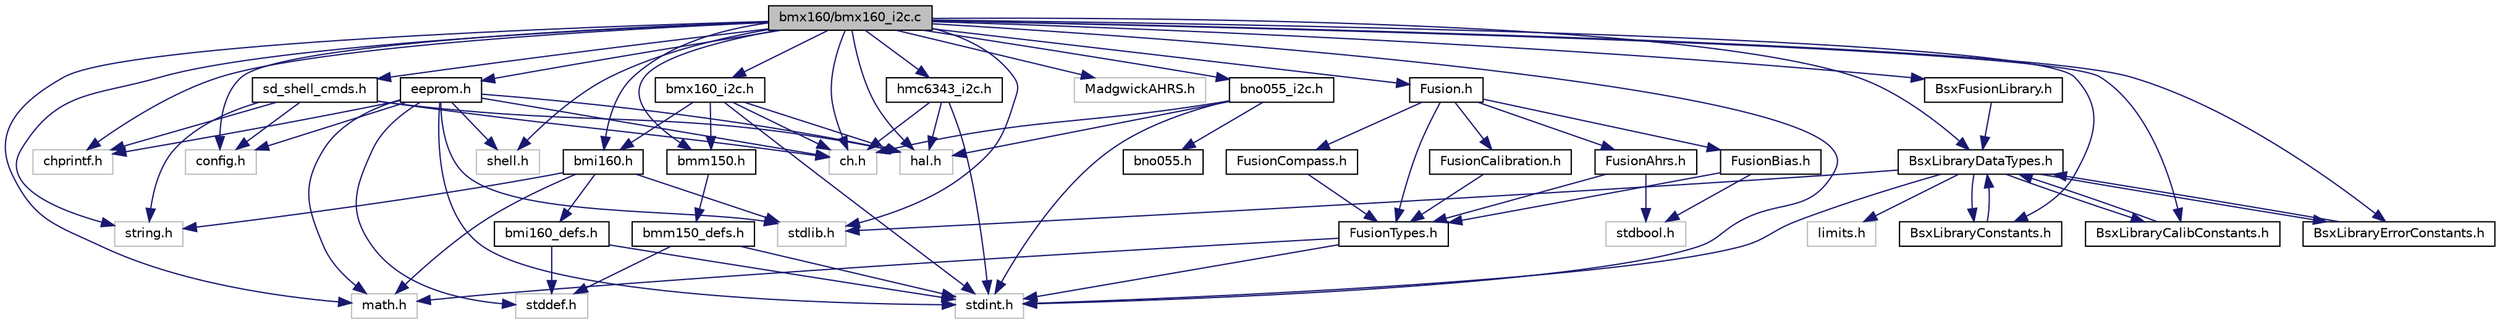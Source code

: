 digraph "bmx160/bmx160_i2c.c"
{
  edge [fontname="Helvetica",fontsize="10",labelfontname="Helvetica",labelfontsize="10"];
  node [fontname="Helvetica",fontsize="10",shape=record];
  Node1 [label="bmx160/bmx160_i2c.c",height=0.2,width=0.4,color="black", fillcolor="grey75", style="filled", fontcolor="black"];
  Node1 -> Node2 [color="midnightblue",fontsize="10",style="solid",fontname="Helvetica"];
  Node2 [label="config.h",height=0.2,width=0.4,color="grey75", fillcolor="white", style="filled"];
  Node1 -> Node3 [color="midnightblue",fontsize="10",style="solid",fontname="Helvetica"];
  Node3 [label="stdlib.h",height=0.2,width=0.4,color="grey75", fillcolor="white", style="filled"];
  Node1 -> Node4 [color="midnightblue",fontsize="10",style="solid",fontname="Helvetica"];
  Node4 [label="string.h",height=0.2,width=0.4,color="grey75", fillcolor="white", style="filled"];
  Node1 -> Node5 [color="midnightblue",fontsize="10",style="solid",fontname="Helvetica"];
  Node5 [label="stdint.h",height=0.2,width=0.4,color="grey75", fillcolor="white", style="filled"];
  Node1 -> Node6 [color="midnightblue",fontsize="10",style="solid",fontname="Helvetica"];
  Node6 [label="math.h",height=0.2,width=0.4,color="grey75", fillcolor="white", style="filled"];
  Node1 -> Node7 [color="midnightblue",fontsize="10",style="solid",fontname="Helvetica"];
  Node7 [label="ch.h",height=0.2,width=0.4,color="grey75", fillcolor="white", style="filled"];
  Node1 -> Node8 [color="midnightblue",fontsize="10",style="solid",fontname="Helvetica"];
  Node8 [label="hal.h",height=0.2,width=0.4,color="grey75", fillcolor="white", style="filled"];
  Node1 -> Node9 [color="midnightblue",fontsize="10",style="solid",fontname="Helvetica"];
  Node9 [label="shell.h",height=0.2,width=0.4,color="grey75", fillcolor="white", style="filled"];
  Node1 -> Node10 [color="midnightblue",fontsize="10",style="solid",fontname="Helvetica"];
  Node10 [label="chprintf.h",height=0.2,width=0.4,color="grey75", fillcolor="white", style="filled"];
  Node1 -> Node11 [color="midnightblue",fontsize="10",style="solid",fontname="Helvetica"];
  Node11 [label="bmi160.h",height=0.2,width=0.4,color="black", fillcolor="white", style="filled",URL="$bmi160_8h.html"];
  Node11 -> Node12 [color="midnightblue",fontsize="10",style="solid",fontname="Helvetica"];
  Node12 [label="bmi160_defs.h",height=0.2,width=0.4,color="black", fillcolor="white", style="filled",URL="$bmi160__defs_8h.html"];
  Node12 -> Node5 [color="midnightblue",fontsize="10",style="solid",fontname="Helvetica"];
  Node12 -> Node13 [color="midnightblue",fontsize="10",style="solid",fontname="Helvetica"];
  Node13 [label="stddef.h",height=0.2,width=0.4,color="grey75", fillcolor="white", style="filled"];
  Node11 -> Node6 [color="midnightblue",fontsize="10",style="solid",fontname="Helvetica"];
  Node11 -> Node4 [color="midnightblue",fontsize="10",style="solid",fontname="Helvetica"];
  Node11 -> Node3 [color="midnightblue",fontsize="10",style="solid",fontname="Helvetica"];
  Node1 -> Node14 [color="midnightblue",fontsize="10",style="solid",fontname="Helvetica"];
  Node14 [label="bmm150.h",height=0.2,width=0.4,color="black", fillcolor="white", style="filled",URL="$bmm150_8h.html"];
  Node14 -> Node15 [color="midnightblue",fontsize="10",style="solid",fontname="Helvetica"];
  Node15 [label="bmm150_defs.h",height=0.2,width=0.4,color="black", fillcolor="white", style="filled",URL="$bmm150__defs_8h.html"];
  Node15 -> Node5 [color="midnightblue",fontsize="10",style="solid",fontname="Helvetica"];
  Node15 -> Node13 [color="midnightblue",fontsize="10",style="solid",fontname="Helvetica"];
  Node1 -> Node16 [color="midnightblue",fontsize="10",style="solid",fontname="Helvetica"];
  Node16 [label="bmx160_i2c.h",height=0.2,width=0.4,color="black", fillcolor="white", style="filled",URL="$bmx160__i2c_8h.html",tooltip="BMX160 Driver macros and structures. "];
  Node16 -> Node5 [color="midnightblue",fontsize="10",style="solid",fontname="Helvetica"];
  Node16 -> Node7 [color="midnightblue",fontsize="10",style="solid",fontname="Helvetica"];
  Node16 -> Node8 [color="midnightblue",fontsize="10",style="solid",fontname="Helvetica"];
  Node16 -> Node11 [color="midnightblue",fontsize="10",style="solid",fontname="Helvetica"];
  Node16 -> Node14 [color="midnightblue",fontsize="10",style="solid",fontname="Helvetica"];
  Node1 -> Node17 [color="midnightblue",fontsize="10",style="solid",fontname="Helvetica"];
  Node17 [label="sd_shell_cmds.h",height=0.2,width=0.4,color="black", fillcolor="white", style="filled",URL="$sd__shell__cmds_8h.html",tooltip="Shell driver funcs. "];
  Node17 -> Node7 [color="midnightblue",fontsize="10",style="solid",fontname="Helvetica"];
  Node17 -> Node8 [color="midnightblue",fontsize="10",style="solid",fontname="Helvetica"];
  Node17 -> Node10 [color="midnightblue",fontsize="10",style="solid",fontname="Helvetica"];
  Node17 -> Node4 [color="midnightblue",fontsize="10",style="solid",fontname="Helvetica"];
  Node17 -> Node2 [color="midnightblue",fontsize="10",style="solid",fontname="Helvetica"];
  Node1 -> Node18 [color="midnightblue",fontsize="10",style="solid",fontname="Helvetica"];
  Node18 [label="eeprom.h",height=0.2,width=0.4,color="black", fillcolor="white", style="filled",URL="$eeprom_8h.html",tooltip="EEPROM Driver structs. "];
  Node18 -> Node3 [color="midnightblue",fontsize="10",style="solid",fontname="Helvetica"];
  Node18 -> Node13 [color="midnightblue",fontsize="10",style="solid",fontname="Helvetica"];
  Node18 -> Node5 [color="midnightblue",fontsize="10",style="solid",fontname="Helvetica"];
  Node18 -> Node2 [color="midnightblue",fontsize="10",style="solid",fontname="Helvetica"];
  Node18 -> Node6 [color="midnightblue",fontsize="10",style="solid",fontname="Helvetica"];
  Node18 -> Node7 [color="midnightblue",fontsize="10",style="solid",fontname="Helvetica"];
  Node18 -> Node8 [color="midnightblue",fontsize="10",style="solid",fontname="Helvetica"];
  Node18 -> Node9 [color="midnightblue",fontsize="10",style="solid",fontname="Helvetica"];
  Node18 -> Node10 [color="midnightblue",fontsize="10",style="solid",fontname="Helvetica"];
  Node1 -> Node19 [color="midnightblue",fontsize="10",style="solid",fontname="Helvetica"];
  Node19 [label="MadgwickAHRS.h",height=0.2,width=0.4,color="grey75", fillcolor="white", style="filled"];
  Node1 -> Node20 [color="midnightblue",fontsize="10",style="solid",fontname="Helvetica"];
  Node20 [label="bno055_i2c.h",height=0.2,width=0.4,color="black", fillcolor="white", style="filled",URL="$bno055__i2c_8h_source.html"];
  Node20 -> Node5 [color="midnightblue",fontsize="10",style="solid",fontname="Helvetica"];
  Node20 -> Node7 [color="midnightblue",fontsize="10",style="solid",fontname="Helvetica"];
  Node20 -> Node8 [color="midnightblue",fontsize="10",style="solid",fontname="Helvetica"];
  Node20 -> Node21 [color="midnightblue",fontsize="10",style="solid",fontname="Helvetica"];
  Node21 [label="bno055.h",height=0.2,width=0.4,color="black", fillcolor="white", style="filled",URL="$bno055_8h.html",tooltip="BNO055 Sensor Driver Support Header File. "];
  Node1 -> Node22 [color="midnightblue",fontsize="10",style="solid",fontname="Helvetica"];
  Node22 [label="hmc6343_i2c.h",height=0.2,width=0.4,color="black", fillcolor="white", style="filled",URL="$hmc6343__i2c_8h_source.html"];
  Node22 -> Node5 [color="midnightblue",fontsize="10",style="solid",fontname="Helvetica"];
  Node22 -> Node7 [color="midnightblue",fontsize="10",style="solid",fontname="Helvetica"];
  Node22 -> Node8 [color="midnightblue",fontsize="10",style="solid",fontname="Helvetica"];
  Node1 -> Node23 [color="midnightblue",fontsize="10",style="solid",fontname="Helvetica"];
  Node23 [label="BsxFusionLibrary.h",height=0.2,width=0.4,color="black", fillcolor="white", style="filled",URL="$_bsx_fusion_library_8h_source.html"];
  Node23 -> Node24 [color="midnightblue",fontsize="10",style="solid",fontname="Helvetica"];
  Node24 [label="BsxLibraryDataTypes.h",height=0.2,width=0.4,color="black", fillcolor="white", style="filled",URL="$_bsx_library_data_types_8h_source.html"];
  Node24 -> Node25 [color="midnightblue",fontsize="10",style="solid",fontname="Helvetica"];
  Node25 [label="limits.h",height=0.2,width=0.4,color="grey75", fillcolor="white", style="filled"];
  Node24 -> Node26 [color="midnightblue",fontsize="10",style="solid",fontname="Helvetica"];
  Node26 [label="BsxLibraryConstants.h",height=0.2,width=0.4,color="black", fillcolor="white", style="filled",URL="$_bsx_library_constants_8h_source.html"];
  Node26 -> Node24 [color="midnightblue",fontsize="10",style="solid",fontname="Helvetica"];
  Node24 -> Node27 [color="midnightblue",fontsize="10",style="solid",fontname="Helvetica"];
  Node27 [label="BsxLibraryCalibConstants.h",height=0.2,width=0.4,color="black", fillcolor="white", style="filled",URL="$_bsx_library_calib_constants_8h_source.html"];
  Node27 -> Node24 [color="midnightblue",fontsize="10",style="solid",fontname="Helvetica"];
  Node24 -> Node28 [color="midnightblue",fontsize="10",style="solid",fontname="Helvetica"];
  Node28 [label="BsxLibraryErrorConstants.h",height=0.2,width=0.4,color="black", fillcolor="white", style="filled",URL="$_bsx_library_error_constants_8h_source.html"];
  Node28 -> Node24 [color="midnightblue",fontsize="10",style="solid",fontname="Helvetica"];
  Node24 -> Node3 [color="midnightblue",fontsize="10",style="solid",fontname="Helvetica"];
  Node24 -> Node5 [color="midnightblue",fontsize="10",style="solid",fontname="Helvetica"];
  Node1 -> Node27 [color="midnightblue",fontsize="10",style="solid",fontname="Helvetica"];
  Node1 -> Node26 [color="midnightblue",fontsize="10",style="solid",fontname="Helvetica"];
  Node1 -> Node24 [color="midnightblue",fontsize="10",style="solid",fontname="Helvetica"];
  Node1 -> Node28 [color="midnightblue",fontsize="10",style="solid",fontname="Helvetica"];
  Node1 -> Node29 [color="midnightblue",fontsize="10",style="solid",fontname="Helvetica"];
  Node29 [label="Fusion.h",height=0.2,width=0.4,color="black", fillcolor="white", style="filled",URL="$_fusion_8h.html",tooltip="Main header file for the library. This is the only file that needs to be included when using the libr..."];
  Node29 -> Node30 [color="midnightblue",fontsize="10",style="solid",fontname="Helvetica"];
  Node30 [label="FusionAhrs.h",height=0.2,width=0.4,color="black", fillcolor="white", style="filled",URL="$_fusion_ahrs_8h.html",tooltip="The AHRS sensor fusion algorithm to combines gyroscope, accelerometer, and magnetometer measurements ..."];
  Node30 -> Node31 [color="midnightblue",fontsize="10",style="solid",fontname="Helvetica"];
  Node31 [label="FusionTypes.h",height=0.2,width=0.4,color="black", fillcolor="white", style="filled",URL="$_fusion_types_8h.html",tooltip="Common types and their associated operations. "];
  Node31 -> Node6 [color="midnightblue",fontsize="10",style="solid",fontname="Helvetica"];
  Node31 -> Node5 [color="midnightblue",fontsize="10",style="solid",fontname="Helvetica"];
  Node30 -> Node32 [color="midnightblue",fontsize="10",style="solid",fontname="Helvetica"];
  Node32 [label="stdbool.h",height=0.2,width=0.4,color="grey75", fillcolor="white", style="filled"];
  Node29 -> Node33 [color="midnightblue",fontsize="10",style="solid",fontname="Helvetica"];
  Node33 [label="FusionBias.h",height=0.2,width=0.4,color="black", fillcolor="white", style="filled",URL="$_fusion_bias_8h.html",tooltip="The gyroscope bias correction algorithm achieves run-time calibration of the gyroscope bias..."];
  Node33 -> Node31 [color="midnightblue",fontsize="10",style="solid",fontname="Helvetica"];
  Node33 -> Node32 [color="midnightblue",fontsize="10",style="solid",fontname="Helvetica"];
  Node29 -> Node34 [color="midnightblue",fontsize="10",style="solid",fontname="Helvetica"];
  Node34 [label="FusionCalibration.h",height=0.2,width=0.4,color="black", fillcolor="white", style="filled",URL="$_fusion_calibration_8h.html",tooltip="Gyroscope, accelerometer, and magnetometer calibration model. "];
  Node34 -> Node31 [color="midnightblue",fontsize="10",style="solid",fontname="Helvetica"];
  Node29 -> Node35 [color="midnightblue",fontsize="10",style="solid",fontname="Helvetica"];
  Node35 [label="FusionCompass.h",height=0.2,width=0.4,color="black", fillcolor="white", style="filled",URL="$_fusion_compass_8h.html",tooltip="The tilt-compensated compass calculates an angular heading relative to magnetic north using accelerom..."];
  Node35 -> Node31 [color="midnightblue",fontsize="10",style="solid",fontname="Helvetica"];
  Node29 -> Node31 [color="midnightblue",fontsize="10",style="solid",fontname="Helvetica"];
}
